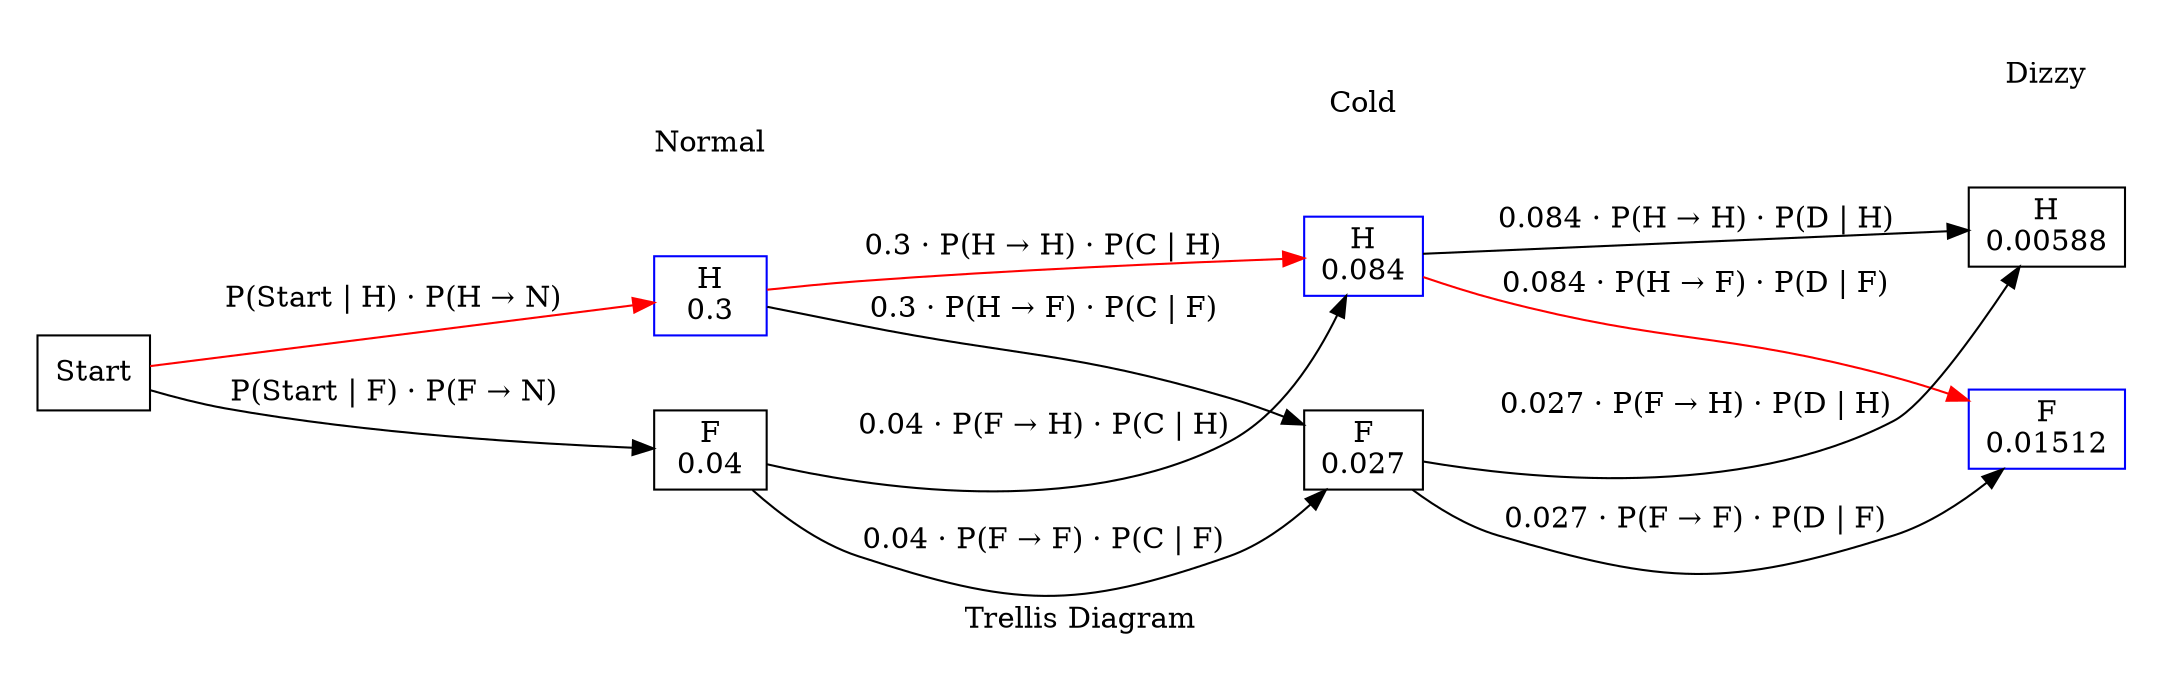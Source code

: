 digraph G {
	rankdir = LR
	concentrate = true
  graph [pad=0.25, nodesep=0.5, ranksep=1];
	node [shape = box]
	label="Trellis Diagram"

	start [label = Start]

	s1 [label = Normal, shape = plaintext]
	s2 [label = Cold, shape = plaintext]
	s3 [label = Dizzy, shape = plaintext]

	h1 [label = "H\n0.3", color = blue]
	h2 [label = "H\n0.084", color = blue]
	h3 [label = "H\n0.00588"]

	f1 [label = "F\n0.04"]
	f2 [label = "F\n0.027"]
	f3 [label = "F\n0.01512", color = blue]

	{ rank = same; s1; h1; f1; }
	{ rank = same; s2; h2; f2; }
	{ rank = same; s3; h3; f3; }
	
	start -> h1 [label = "P(Start | H) · P(H → N)", color = red]
	start -> f1 [label = "P(Start | F) · P(F → N)"]

	h1 -> h2 [label = "0.3 · P(H → H) · P(C | H)", color = red]
	h1 -> f2 [label = "0.3 · P(H → F) · P(C | F)"]
	f1 -> h2 [label = "0.04 · P(F → H) · P(C | H)"]
	f1 -> f2 [label = "0.04 · P(F → F) · P(C | F)"]

	h2 -> h3 [label = "0.084 · P(H → H) · P(D | H)"]
	h2 -> f3 [label = "0.084 · P(H → F) · P(D | F)", color = red]
	f2 -> h3 [label = "0.027 · P(F → H) · P(D | H)"]
	f2 -> f3 [label = "0.027 · P(F → F) · P(D | F)"]
}